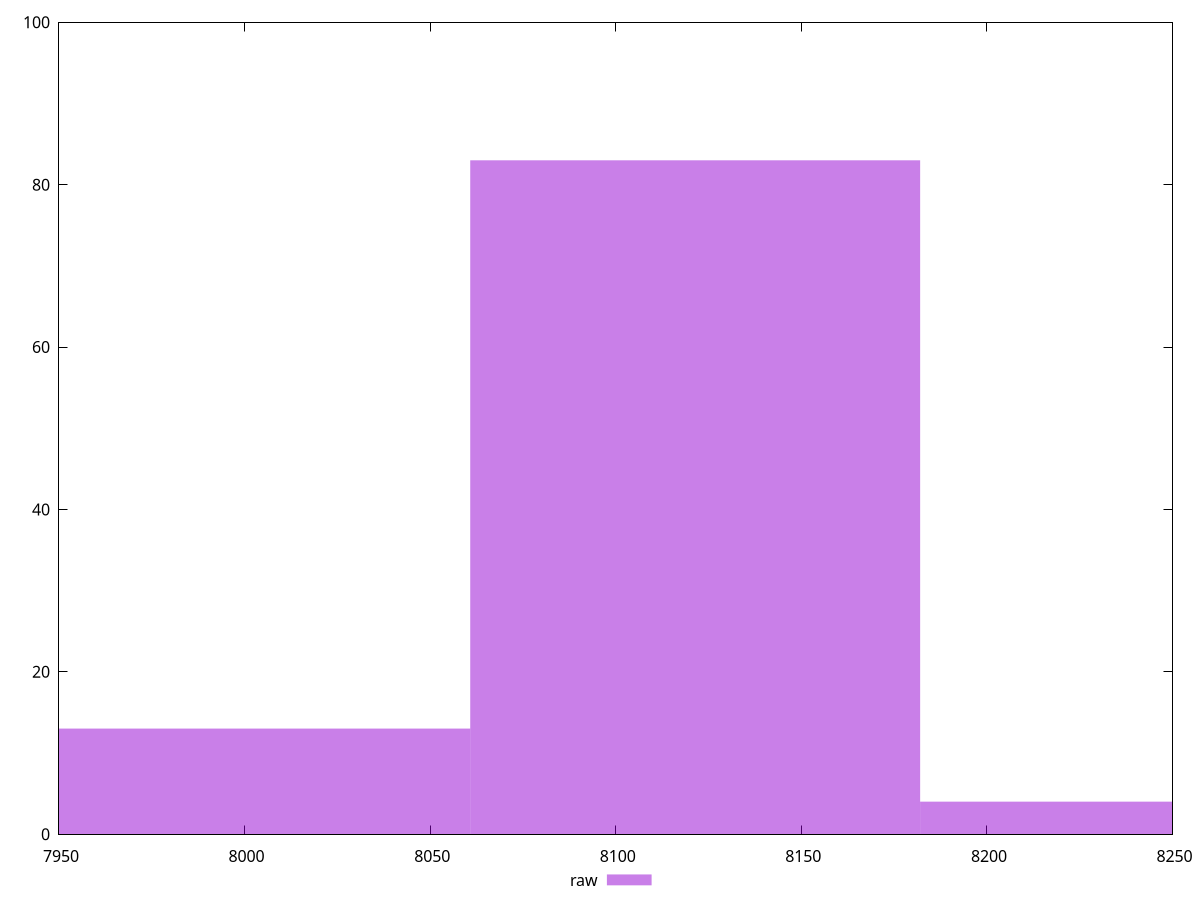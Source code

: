 reset

$raw <<EOF
8242.617176848722 4
8121.4022183656525 83
8000.187259882583 13
EOF

set key outside below
set boxwidth 121.21495848306944
set xrange [7950:8250]
set yrange [0:100]
set trange [0:100]
set style fill transparent solid 0.5 noborder
set terminal svg size 640, 490 enhanced background rgb 'white'
set output "reports/report_00033_2021-03-01T14-23-16.841Z/uses-text-compression/samples/astro-cached/raw/histogram.svg"

plot $raw title "raw" with boxes

reset
